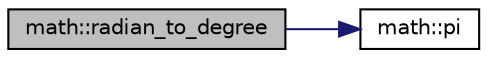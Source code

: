 digraph "math::radian_to_degree"
{
 // LATEX_PDF_SIZE
  edge [fontname="Helvetica",fontsize="10",labelfontname="Helvetica",labelfontsize="10"];
  node [fontname="Helvetica",fontsize="10",shape=record];
  rankdir="LR";
  Node1 [label="math::radian_to_degree",height=0.2,width=0.4,color="black", fillcolor="grey75", style="filled", fontcolor="black",tooltip="ラジアンを角度に変換する"];
  Node1 -> Node2 [color="midnightblue",fontsize="10",style="solid"];
  Node2 [label="math::pi",height=0.2,width=0.4,color="black", fillcolor="white", style="filled",URL="$namespacemath.html#adeae9e6c6f768a920a1fde06087749f3",tooltip="円周率 π"];
}
